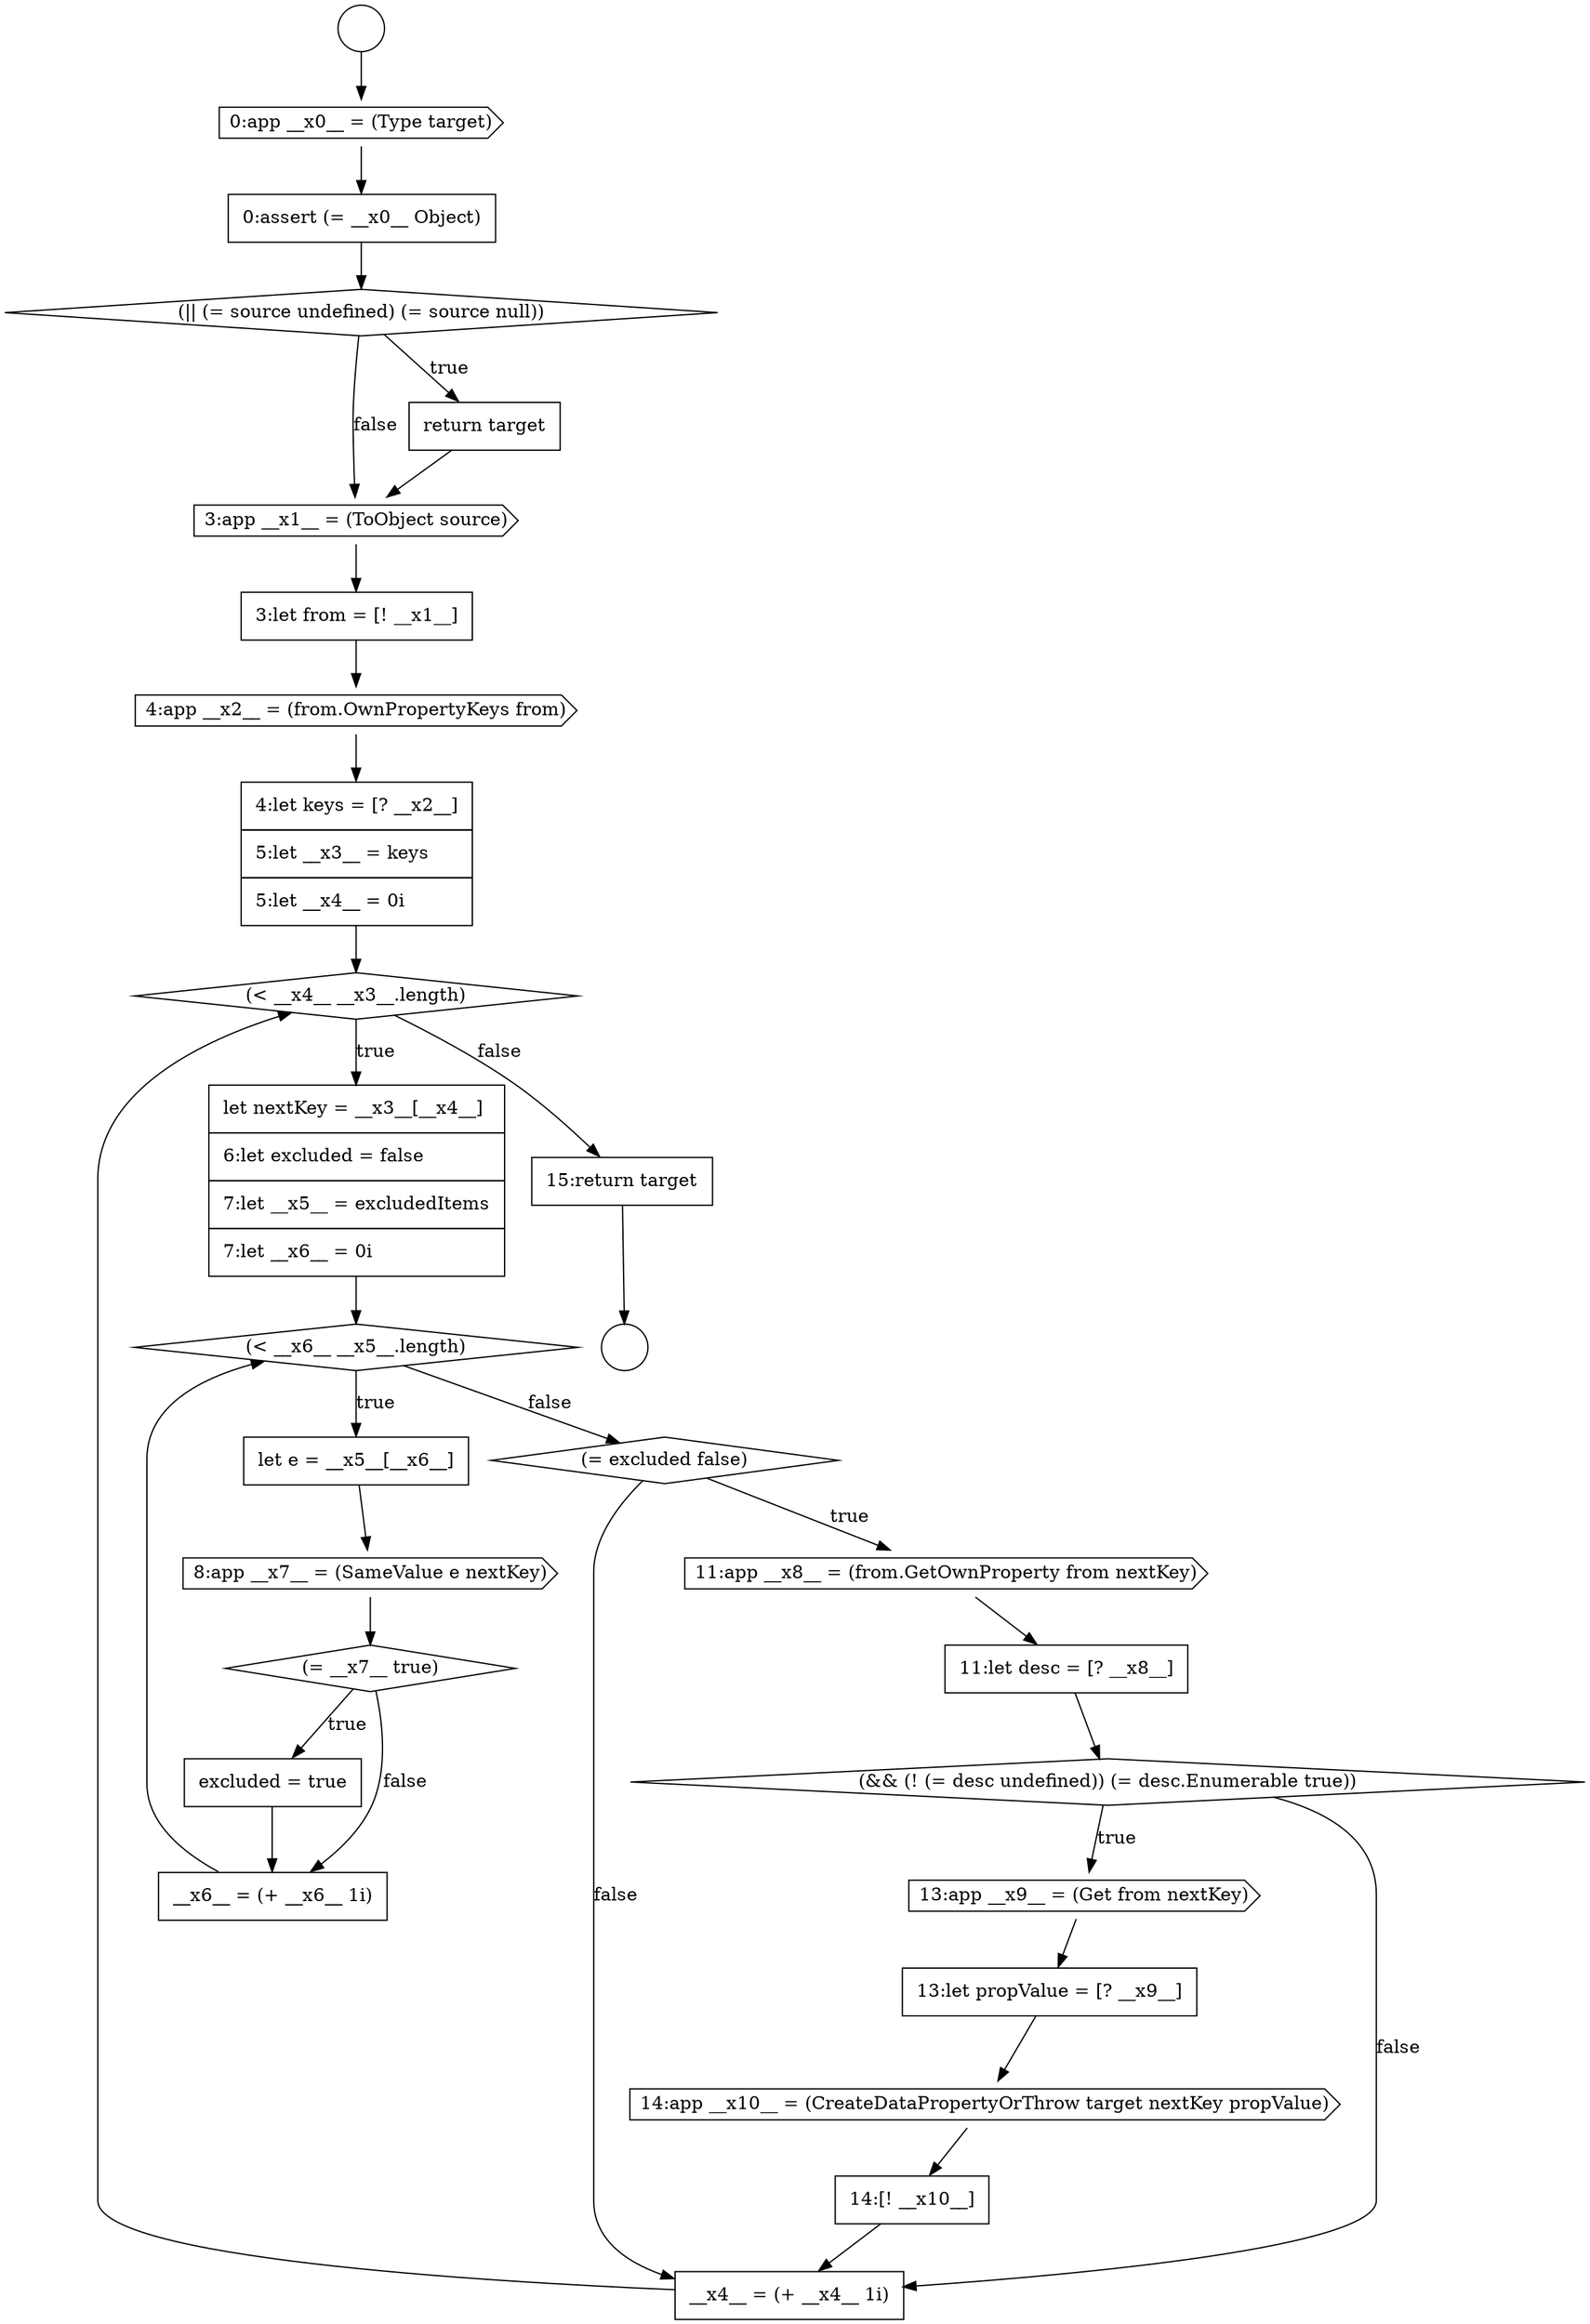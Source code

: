 digraph {
  node1379 [shape=none, margin=0, label=<<font color="black">
    <table border="0" cellborder="1" cellspacing="0" cellpadding="10">
      <tr><td align="left">4:let keys = [? __x2__]</td></tr>
      <tr><td align="left">5:let __x3__ = keys</td></tr>
      <tr><td align="left">5:let __x4__ = 0i</td></tr>
    </table>
  </font>> color="black" fillcolor="white" style=filled]
  node1392 [shape=cds, label=<<font color="black">13:app __x9__ = (Get from nextKey)</font>> color="black" fillcolor="white" style=filled]
  node1374 [shape=diamond, label=<<font color="black">(|| (= source undefined) (= source null))</font>> color="black" fillcolor="white" style=filled]
  node1371 [shape=circle label=" " color="black" fillcolor="white" style=filled]
  node1376 [shape=cds, label=<<font color="black">3:app __x1__ = (ToObject source)</font>> color="black" fillcolor="white" style=filled]
  node1381 [shape=none, margin=0, label=<<font color="black">
    <table border="0" cellborder="1" cellspacing="0" cellpadding="10">
      <tr><td align="left">let nextKey = __x3__[__x4__]</td></tr>
      <tr><td align="left">6:let excluded = false</td></tr>
      <tr><td align="left">7:let __x5__ = excludedItems</td></tr>
      <tr><td align="left">7:let __x6__ = 0i</td></tr>
    </table>
  </font>> color="black" fillcolor="white" style=filled]
  node1396 [shape=none, margin=0, label=<<font color="black">
    <table border="0" cellborder="1" cellspacing="0" cellpadding="10">
      <tr><td align="left">__x4__ = (+ __x4__ 1i)</td></tr>
    </table>
  </font>> color="black" fillcolor="white" style=filled]
  node1372 [shape=cds, label=<<font color="black">0:app __x0__ = (Type target)</font>> color="black" fillcolor="white" style=filled]
  node1390 [shape=none, margin=0, label=<<font color="black">
    <table border="0" cellborder="1" cellspacing="0" cellpadding="10">
      <tr><td align="left">11:let desc = [? __x8__]</td></tr>
    </table>
  </font>> color="black" fillcolor="white" style=filled]
  node1385 [shape=diamond, label=<<font color="black">(= __x7__ true)</font>> color="black" fillcolor="white" style=filled]
  node1391 [shape=diamond, label=<<font color="black">(&amp;&amp; (! (= desc undefined)) (= desc.Enumerable true))</font>> color="black" fillcolor="white" style=filled]
  node1386 [shape=none, margin=0, label=<<font color="black">
    <table border="0" cellborder="1" cellspacing="0" cellpadding="10">
      <tr><td align="left">excluded = true</td></tr>
    </table>
  </font>> color="black" fillcolor="white" style=filled]
  node1373 [shape=none, margin=0, label=<<font color="black">
    <table border="0" cellborder="1" cellspacing="0" cellpadding="10">
      <tr><td align="left">0:assert (= __x0__ Object)</td></tr>
    </table>
  </font>> color="black" fillcolor="white" style=filled]
  node1383 [shape=none, margin=0, label=<<font color="black">
    <table border="0" cellborder="1" cellspacing="0" cellpadding="10">
      <tr><td align="left">let e = __x5__[__x6__]</td></tr>
    </table>
  </font>> color="black" fillcolor="white" style=filled]
  node1377 [shape=none, margin=0, label=<<font color="black">
    <table border="0" cellborder="1" cellspacing="0" cellpadding="10">
      <tr><td align="left">3:let from = [! __x1__]</td></tr>
    </table>
  </font>> color="black" fillcolor="white" style=filled]
  node1394 [shape=cds, label=<<font color="black">14:app __x10__ = (CreateDataPropertyOrThrow target nextKey propValue)</font>> color="black" fillcolor="white" style=filled]
  node1387 [shape=none, margin=0, label=<<font color="black">
    <table border="0" cellborder="1" cellspacing="0" cellpadding="10">
      <tr><td align="left">__x6__ = (+ __x6__ 1i)</td></tr>
    </table>
  </font>> color="black" fillcolor="white" style=filled]
  node1370 [shape=circle label=" " color="black" fillcolor="white" style=filled]
  node1375 [shape=none, margin=0, label=<<font color="black">
    <table border="0" cellborder="1" cellspacing="0" cellpadding="10">
      <tr><td align="left">return target</td></tr>
    </table>
  </font>> color="black" fillcolor="white" style=filled]
  node1397 [shape=none, margin=0, label=<<font color="black">
    <table border="0" cellborder="1" cellspacing="0" cellpadding="10">
      <tr><td align="left">15:return target</td></tr>
    </table>
  </font>> color="black" fillcolor="white" style=filled]
  node1382 [shape=diamond, label=<<font color="black">(&lt; __x6__ __x5__.length)</font>> color="black" fillcolor="white" style=filled]
  node1393 [shape=none, margin=0, label=<<font color="black">
    <table border="0" cellborder="1" cellspacing="0" cellpadding="10">
      <tr><td align="left">13:let propValue = [? __x9__]</td></tr>
    </table>
  </font>> color="black" fillcolor="white" style=filled]
  node1389 [shape=cds, label=<<font color="black">11:app __x8__ = (from.GetOwnProperty from nextKey)</font>> color="black" fillcolor="white" style=filled]
  node1388 [shape=diamond, label=<<font color="black">(= excluded false)</font>> color="black" fillcolor="white" style=filled]
  node1395 [shape=none, margin=0, label=<<font color="black">
    <table border="0" cellborder="1" cellspacing="0" cellpadding="10">
      <tr><td align="left">14:[! __x10__]</td></tr>
    </table>
  </font>> color="black" fillcolor="white" style=filled]
  node1380 [shape=diamond, label=<<font color="black">(&lt; __x4__ __x3__.length)</font>> color="black" fillcolor="white" style=filled]
  node1384 [shape=cds, label=<<font color="black">8:app __x7__ = (SameValue e nextKey)</font>> color="black" fillcolor="white" style=filled]
  node1378 [shape=cds, label=<<font color="black">4:app __x2__ = (from.OwnPropertyKeys from)</font>> color="black" fillcolor="white" style=filled]
  node1380 -> node1381 [label=<<font color="black">true</font>> color="black"]
  node1380 -> node1397 [label=<<font color="black">false</font>> color="black"]
  node1370 -> node1372 [ color="black"]
  node1392 -> node1393 [ color="black"]
  node1386 -> node1387 [ color="black"]
  node1377 -> node1378 [ color="black"]
  node1387 -> node1382 [ color="black"]
  node1385 -> node1386 [label=<<font color="black">true</font>> color="black"]
  node1385 -> node1387 [label=<<font color="black">false</font>> color="black"]
  node1376 -> node1377 [ color="black"]
  node1375 -> node1376 [ color="black"]
  node1381 -> node1382 [ color="black"]
  node1382 -> node1383 [label=<<font color="black">true</font>> color="black"]
  node1382 -> node1388 [label=<<font color="black">false</font>> color="black"]
  node1394 -> node1395 [ color="black"]
  node1383 -> node1384 [ color="black"]
  node1390 -> node1391 [ color="black"]
  node1384 -> node1385 [ color="black"]
  node1393 -> node1394 [ color="black"]
  node1372 -> node1373 [ color="black"]
  node1388 -> node1389 [label=<<font color="black">true</font>> color="black"]
  node1388 -> node1396 [label=<<font color="black">false</font>> color="black"]
  node1378 -> node1379 [ color="black"]
  node1389 -> node1390 [ color="black"]
  node1397 -> node1371 [ color="black"]
  node1373 -> node1374 [ color="black"]
  node1374 -> node1375 [label=<<font color="black">true</font>> color="black"]
  node1374 -> node1376 [label=<<font color="black">false</font>> color="black"]
  node1396 -> node1380 [ color="black"]
  node1391 -> node1392 [label=<<font color="black">true</font>> color="black"]
  node1391 -> node1396 [label=<<font color="black">false</font>> color="black"]
  node1379 -> node1380 [ color="black"]
  node1395 -> node1396 [ color="black"]
}
